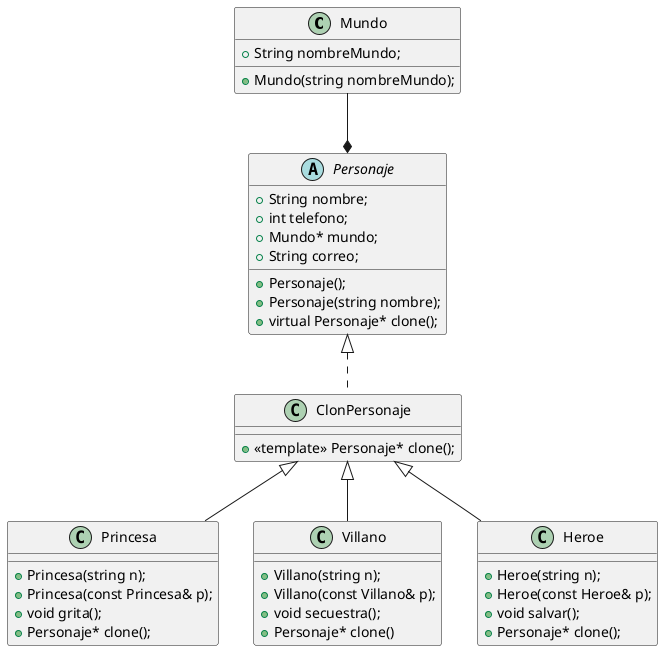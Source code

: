 @startuml

  Class Mundo{
    +String nombreMundo;
  	+Mundo(string nombreMundo);
  }

  abstract Class Personaje{
    +String nombre;
  	+int telefono;
  	+Mundo* mundo;
  	+String correo;

    +Personaje();
  	+Personaje(string nombre);
  	+virtual Personaje* clone();
  }

  Class ClonPersonaje{
    +<<template>> Personaje* clone();
  }

  Class Princesa{
  	+Princesa(string n);
  	+Princesa(const Princesa& p);
  	+void grita();
  	+Personaje* clone();
  }

  Class Villano{
  	+Villano(string n);
  	+Villano(const Villano& p);
  	+void secuestra();
  	+Personaje* clone()
  }

  Class Heroe{
  	+Heroe(string n);
  	+Heroe(const Heroe& p);
  	+void salvar();
  	+Personaje* clone();
  }

  Mundo --* Personaje
  Personaje <|.. ClonPersonaje
  ClonPersonaje <|-- Princesa
  ClonPersonaje <|-- Villano
  ClonPersonaje <|-- Heroe
@enduml
